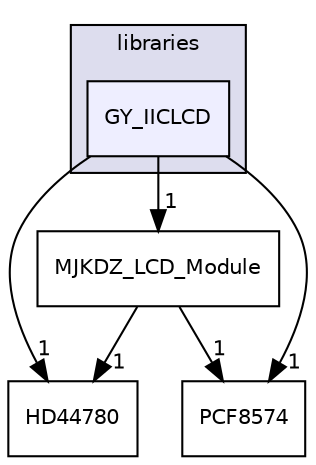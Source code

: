 digraph "libraries/GY_IICLCD" {
  compound=true
  node [ fontsize="10", fontname="Helvetica"];
  edge [ labelfontsize="10", labelfontname="Helvetica"];
  subgraph clusterdir_bc0718b08fb2015b8e59c47b2805f60c {
    graph [ bgcolor="#ddddee", pencolor="black", label="libraries" fontname="Helvetica", fontsize="10", URL="dir_bc0718b08fb2015b8e59c47b2805f60c.html"]
  dir_dae670513088f630d39317ae7ea86253 [shape=box, label="GY_IICLCD", style="filled", fillcolor="#eeeeff", pencolor="black", URL="dir_dae670513088f630d39317ae7ea86253.html"];
  }
  dir_0b4fc2dd97dc10777572736a86a0998b [shape=box label="HD44780" URL="dir_0b4fc2dd97dc10777572736a86a0998b.html"];
  dir_0f50872039ce7a43bbd36f6adc5b710d [shape=box label="PCF8574" URL="dir_0f50872039ce7a43bbd36f6adc5b710d.html"];
  dir_94c7b73df67c1ebaeb899aba7b111f66 [shape=box label="MJKDZ_LCD_Module" URL="dir_94c7b73df67c1ebaeb899aba7b111f66.html"];
  dir_dae670513088f630d39317ae7ea86253->dir_0b4fc2dd97dc10777572736a86a0998b [headlabel="1", labeldistance=1.5 headhref="dir_000041_000045.html"];
  dir_dae670513088f630d39317ae7ea86253->dir_0f50872039ce7a43bbd36f6adc5b710d [headlabel="1", labeldistance=1.5 headhref="dir_000041_000063.html"];
  dir_dae670513088f630d39317ae7ea86253->dir_94c7b73df67c1ebaeb899aba7b111f66 [headlabel="1", labeldistance=1.5 headhref="dir_000041_000056.html"];
  dir_94c7b73df67c1ebaeb899aba7b111f66->dir_0b4fc2dd97dc10777572736a86a0998b [headlabel="1", labeldistance=1.5 headhref="dir_000056_000045.html"];
  dir_94c7b73df67c1ebaeb899aba7b111f66->dir_0f50872039ce7a43bbd36f6adc5b710d [headlabel="1", labeldistance=1.5 headhref="dir_000056_000063.html"];
}
